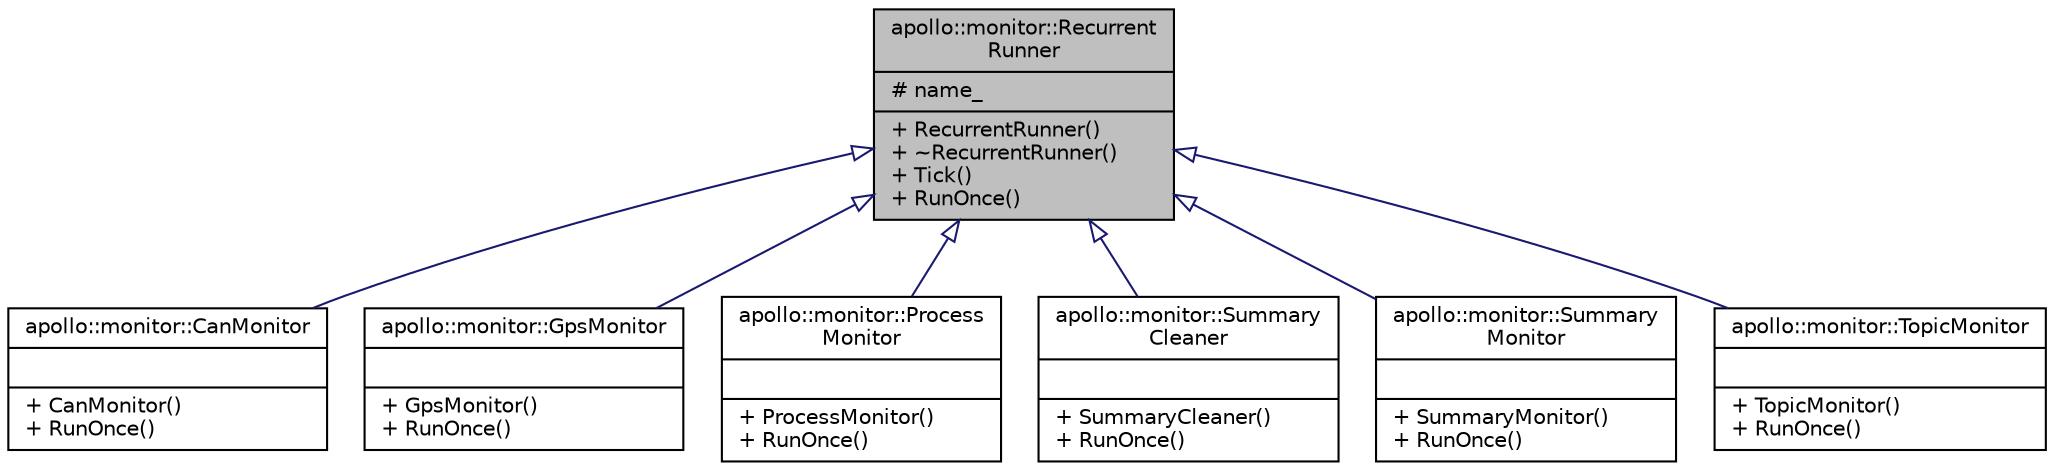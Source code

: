 digraph "apollo::monitor::RecurrentRunner"
{
  edge [fontname="Helvetica",fontsize="10",labelfontname="Helvetica",labelfontsize="10"];
  node [fontname="Helvetica",fontsize="10",shape=record];
  Node1 [label="{apollo::monitor::Recurrent\lRunner\n|# name_\l|+ RecurrentRunner()\l+ ~RecurrentRunner()\l+ Tick()\l+ RunOnce()\l}",height=0.2,width=0.4,color="black", fillcolor="grey75", style="filled" fontcolor="black"];
  Node1 -> Node2 [dir="back",color="midnightblue",fontsize="10",style="solid",arrowtail="onormal",fontname="Helvetica"];
  Node2 [label="{apollo::monitor::CanMonitor\n||+ CanMonitor()\l+ RunOnce()\l}",height=0.2,width=0.4,color="black", fillcolor="white", style="filled",URL="$classapollo_1_1monitor_1_1CanMonitor.html"];
  Node1 -> Node3 [dir="back",color="midnightblue",fontsize="10",style="solid",arrowtail="onormal",fontname="Helvetica"];
  Node3 [label="{apollo::monitor::GpsMonitor\n||+ GpsMonitor()\l+ RunOnce()\l}",height=0.2,width=0.4,color="black", fillcolor="white", style="filled",URL="$classapollo_1_1monitor_1_1GpsMonitor.html"];
  Node1 -> Node4 [dir="back",color="midnightblue",fontsize="10",style="solid",arrowtail="onormal",fontname="Helvetica"];
  Node4 [label="{apollo::monitor::Process\lMonitor\n||+ ProcessMonitor()\l+ RunOnce()\l}",height=0.2,width=0.4,color="black", fillcolor="white", style="filled",URL="$classapollo_1_1monitor_1_1ProcessMonitor.html"];
  Node1 -> Node5 [dir="back",color="midnightblue",fontsize="10",style="solid",arrowtail="onormal",fontname="Helvetica"];
  Node5 [label="{apollo::monitor::Summary\lCleaner\n||+ SummaryCleaner()\l+ RunOnce()\l}",height=0.2,width=0.4,color="black", fillcolor="white", style="filled",URL="$classapollo_1_1monitor_1_1SummaryCleaner.html"];
  Node1 -> Node6 [dir="back",color="midnightblue",fontsize="10",style="solid",arrowtail="onormal",fontname="Helvetica"];
  Node6 [label="{apollo::monitor::Summary\lMonitor\n||+ SummaryMonitor()\l+ RunOnce()\l}",height=0.2,width=0.4,color="black", fillcolor="white", style="filled",URL="$classapollo_1_1monitor_1_1SummaryMonitor.html"];
  Node1 -> Node7 [dir="back",color="midnightblue",fontsize="10",style="solid",arrowtail="onormal",fontname="Helvetica"];
  Node7 [label="{apollo::monitor::TopicMonitor\n||+ TopicMonitor()\l+ RunOnce()\l}",height=0.2,width=0.4,color="black", fillcolor="white", style="filled",URL="$classapollo_1_1monitor_1_1TopicMonitor.html"];
}
